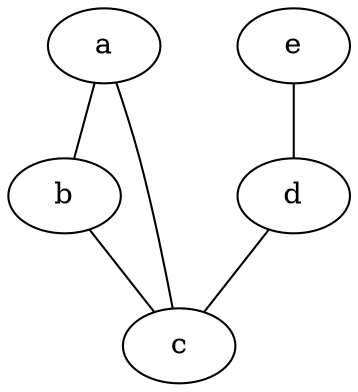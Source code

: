 strict graph G {
  1 [ label="a" ];
  2 [ label="b" ];
  3 [ label="c" ];
  4 [ label="d" ];
  5 [ label="e" ];
  5 -- 4;
  4 -- 3;
  3 -- 1;
  1 -- 2;
  2 -- 3;
}
